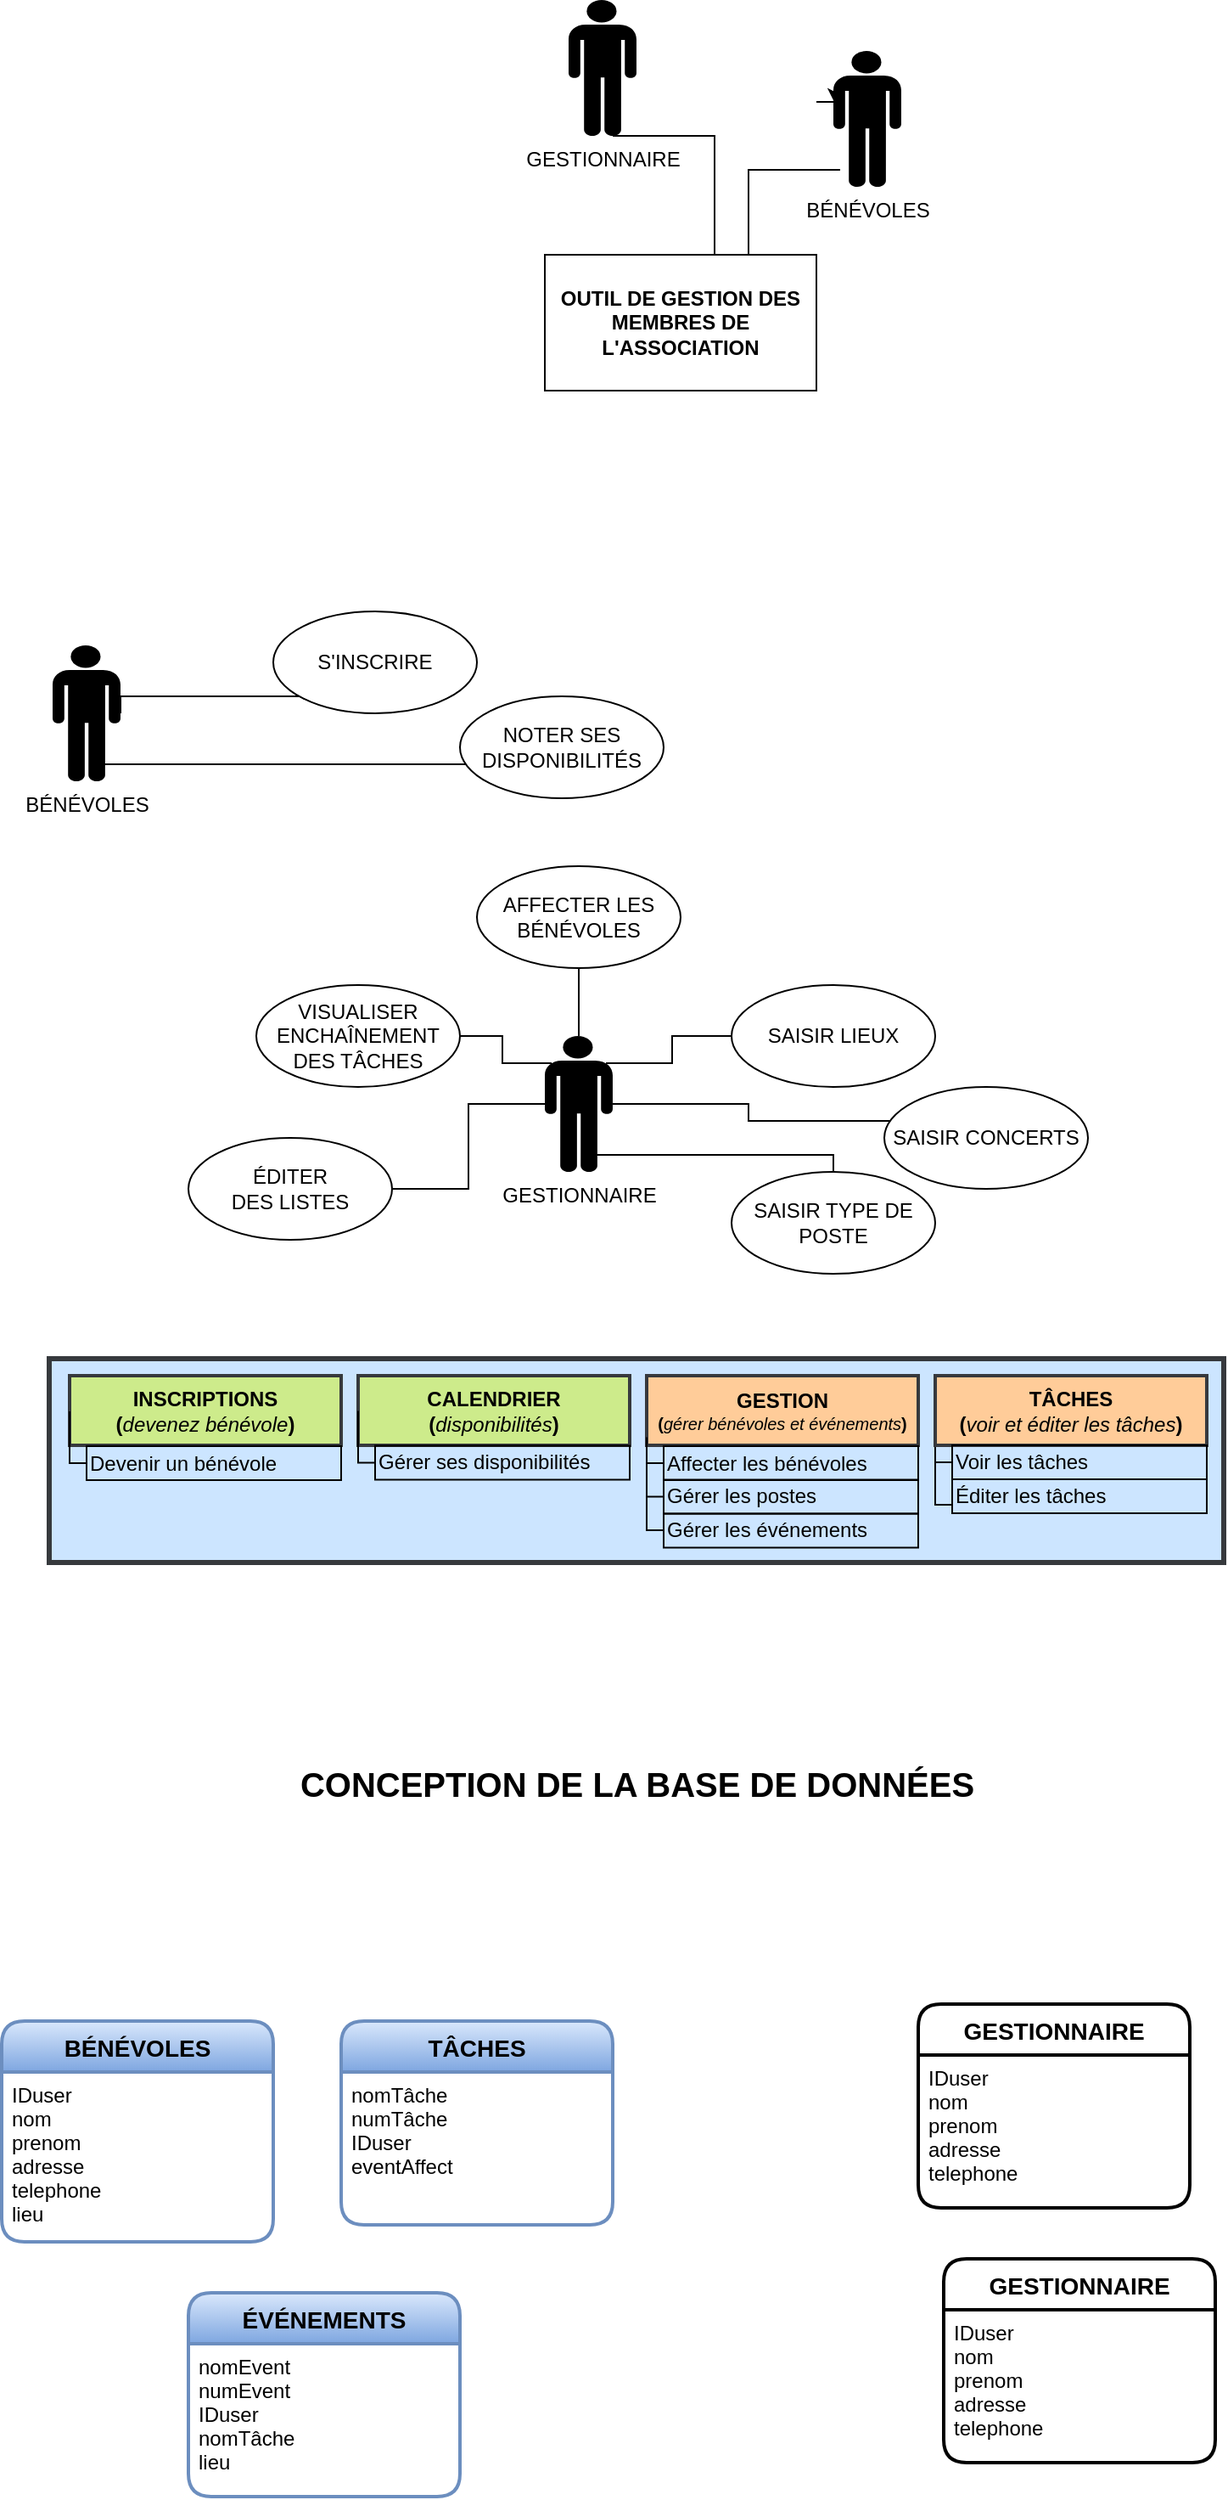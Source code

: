 <mxfile version="15.5.2" type="github">
  <diagram id="C5RBs43oDa-KdzZeNtuy" name="Page-1">
    <mxGraphModel dx="1038" dy="534" grid="1" gridSize="10" guides="1" tooltips="1" connect="1" arrows="1" fold="1" page="1" pageScale="1" pageWidth="827" pageHeight="1169" math="0" shadow="0">
      <root>
        <mxCell id="WIyWlLk6GJQsqaUBKTNV-0" />
        <mxCell id="WIyWlLk6GJQsqaUBKTNV-1" parent="WIyWlLk6GJQsqaUBKTNV-0" />
        <mxCell id="_pYosGrHa2MGI-XEjOZO-3" value="&lt;b&gt;OUTIL DE GESTION DES MEMBRES DE L&#39;ASSOCIATION&lt;/b&gt;" style="whiteSpace=wrap;html=1;" parent="WIyWlLk6GJQsqaUBKTNV-1" vertex="1">
          <mxGeometry x="360" y="240" width="160" height="80" as="geometry" />
        </mxCell>
        <mxCell id="_pYosGrHa2MGI-XEjOZO-16" style="edgeStyle=orthogonalEdgeStyle;rounded=0;orthogonalLoop=1;jettySize=auto;html=1;exitX=0.65;exitY=1;exitDx=0;exitDy=0;exitPerimeter=0;entryX=0.625;entryY=0;entryDx=0;entryDy=0;entryPerimeter=0;endArrow=none;endFill=0;" parent="WIyWlLk6GJQsqaUBKTNV-1" source="_pYosGrHa2MGI-XEjOZO-8" target="_pYosGrHa2MGI-XEjOZO-3" edge="1">
          <mxGeometry relative="1" as="geometry">
            <Array as="points">
              <mxPoint x="460" y="170" />
            </Array>
          </mxGeometry>
        </mxCell>
        <mxCell id="_pYosGrHa2MGI-XEjOZO-8" value="GESTIONNAIRE" style="shape=mxgraph.signs.people.man_1;html=1;pointerEvents=1;fillColor=#000000;strokeColor=none;verticalLabelPosition=bottom;verticalAlign=top;align=center;sketch=0;" parent="WIyWlLk6GJQsqaUBKTNV-1" vertex="1">
          <mxGeometry x="374" y="90" width="40" height="80" as="geometry" />
        </mxCell>
        <mxCell id="_pYosGrHa2MGI-XEjOZO-14" style="edgeStyle=orthogonalEdgeStyle;rounded=0;orthogonalLoop=1;jettySize=auto;html=1;exitX=0.35;exitY=1;exitDx=0;exitDy=0;exitPerimeter=0;entryX=0.75;entryY=0;entryDx=0;entryDy=0;endArrow=none;endFill=0;" parent="WIyWlLk6GJQsqaUBKTNV-1" target="_pYosGrHa2MGI-XEjOZO-3" edge="1">
          <mxGeometry relative="1" as="geometry">
            <mxPoint x="534" y="190" as="sourcePoint" />
            <Array as="points">
              <mxPoint x="480" y="190" />
            </Array>
          </mxGeometry>
        </mxCell>
        <mxCell id="_pYosGrHa2MGI-XEjOZO-12" style="edgeStyle=orthogonalEdgeStyle;rounded=0;orthogonalLoop=1;jettySize=auto;html=1;exitX=0;exitY=0.5;exitDx=0;exitDy=0;exitPerimeter=0;entryX=0.275;entryY=0.513;entryDx=0;entryDy=0;entryPerimeter=0;" parent="WIyWlLk6GJQsqaUBKTNV-1" edge="1">
          <mxGeometry relative="1" as="geometry">
            <mxPoint x="520" y="150" as="sourcePoint" />
            <mxPoint x="531" y="151.04" as="targetPoint" />
          </mxGeometry>
        </mxCell>
        <mxCell id="_pYosGrHa2MGI-XEjOZO-35" style="edgeStyle=orthogonalEdgeStyle;rounded=0;orthogonalLoop=1;jettySize=auto;html=1;exitX=0.65;exitY=1;exitDx=0;exitDy=0;exitPerimeter=0;endArrow=none;endFill=0;" parent="WIyWlLk6GJQsqaUBKTNV-1" source="_pYosGrHa2MGI-XEjOZO-23" target="_pYosGrHa2MGI-XEjOZO-33" edge="1">
          <mxGeometry relative="1" as="geometry">
            <Array as="points">
              <mxPoint x="386" y="770" />
              <mxPoint x="530" y="770" />
            </Array>
          </mxGeometry>
        </mxCell>
        <mxCell id="_pYosGrHa2MGI-XEjOZO-36" style="edgeStyle=orthogonalEdgeStyle;rounded=0;orthogonalLoop=1;jettySize=auto;html=1;exitX=1;exitY=0.5;exitDx=0;exitDy=0;exitPerimeter=0;entryX=0;entryY=0;entryDx=0;entryDy=0;endArrow=none;endFill=0;" parent="WIyWlLk6GJQsqaUBKTNV-1" source="_pYosGrHa2MGI-XEjOZO-23" target="_pYosGrHa2MGI-XEjOZO-32" edge="1">
          <mxGeometry relative="1" as="geometry">
            <Array as="points">
              <mxPoint x="480" y="740" />
              <mxPoint x="480" y="750" />
              <mxPoint x="578" y="750" />
            </Array>
          </mxGeometry>
        </mxCell>
        <mxCell id="_pYosGrHa2MGI-XEjOZO-37" style="edgeStyle=orthogonalEdgeStyle;rounded=0;orthogonalLoop=1;jettySize=auto;html=1;exitX=0.9;exitY=0.2;exitDx=0;exitDy=0;exitPerimeter=0;endArrow=none;endFill=0;" parent="WIyWlLk6GJQsqaUBKTNV-1" source="_pYosGrHa2MGI-XEjOZO-23" target="_pYosGrHa2MGI-XEjOZO-31" edge="1">
          <mxGeometry relative="1" as="geometry" />
        </mxCell>
        <mxCell id="_pYosGrHa2MGI-XEjOZO-39" style="edgeStyle=orthogonalEdgeStyle;rounded=0;orthogonalLoop=1;jettySize=auto;html=1;exitX=0.5;exitY=0;exitDx=0;exitDy=0;exitPerimeter=0;endArrow=none;endFill=0;entryX=0.5;entryY=1;entryDx=0;entryDy=0;" parent="WIyWlLk6GJQsqaUBKTNV-1" source="_pYosGrHa2MGI-XEjOZO-23" target="_pYosGrHa2MGI-XEjOZO-38" edge="1">
          <mxGeometry relative="1" as="geometry">
            <mxPoint x="380" y="670" as="targetPoint" />
          </mxGeometry>
        </mxCell>
        <mxCell id="_pYosGrHa2MGI-XEjOZO-42" style="edgeStyle=orthogonalEdgeStyle;rounded=0;orthogonalLoop=1;jettySize=auto;html=1;exitX=0.1;exitY=0.2;exitDx=0;exitDy=0;exitPerimeter=0;entryX=1;entryY=0.5;entryDx=0;entryDy=0;endArrow=none;endFill=0;" parent="WIyWlLk6GJQsqaUBKTNV-1" source="_pYosGrHa2MGI-XEjOZO-23" target="_pYosGrHa2MGI-XEjOZO-40" edge="1">
          <mxGeometry relative="1" as="geometry" />
        </mxCell>
        <mxCell id="_pYosGrHa2MGI-XEjOZO-43" style="edgeStyle=orthogonalEdgeStyle;rounded=0;orthogonalLoop=1;jettySize=auto;html=1;exitX=0;exitY=0.5;exitDx=0;exitDy=0;exitPerimeter=0;endArrow=none;endFill=0;" parent="WIyWlLk6GJQsqaUBKTNV-1" source="_pYosGrHa2MGI-XEjOZO-23" target="_pYosGrHa2MGI-XEjOZO-41" edge="1">
          <mxGeometry relative="1" as="geometry" />
        </mxCell>
        <mxCell id="_pYosGrHa2MGI-XEjOZO-23" value="GESTIONNAIRE" style="shape=mxgraph.signs.people.man_1;html=1;pointerEvents=1;fillColor=#000000;strokeColor=none;verticalLabelPosition=bottom;verticalAlign=top;align=center;sketch=0;" parent="WIyWlLk6GJQsqaUBKTNV-1" vertex="1">
          <mxGeometry x="360" y="700" width="40" height="80" as="geometry" />
        </mxCell>
        <mxCell id="_pYosGrHa2MGI-XEjOZO-24" value="BÉNÉVOLES" style="shape=mxgraph.signs.people.man_1;html=1;pointerEvents=1;fillColor=#000000;strokeColor=none;verticalLabelPosition=bottom;verticalAlign=top;align=center;sketch=0;" parent="WIyWlLk6GJQsqaUBKTNV-1" vertex="1">
          <mxGeometry x="530" y="120" width="40" height="80" as="geometry" />
        </mxCell>
        <mxCell id="_pYosGrHa2MGI-XEjOZO-28" style="edgeStyle=orthogonalEdgeStyle;rounded=0;orthogonalLoop=1;jettySize=auto;html=1;exitX=1;exitY=0.5;exitDx=0;exitDy=0;exitPerimeter=0;entryX=0;entryY=1;entryDx=0;entryDy=0;endArrow=none;endFill=0;" parent="WIyWlLk6GJQsqaUBKTNV-1" source="_pYosGrHa2MGI-XEjOZO-25" target="_pYosGrHa2MGI-XEjOZO-26" edge="1">
          <mxGeometry relative="1" as="geometry">
            <Array as="points">
              <mxPoint x="110" y="500" />
              <mxPoint x="223" y="500" />
              <mxPoint x="223" y="501" />
            </Array>
          </mxGeometry>
        </mxCell>
        <mxCell id="_pYosGrHa2MGI-XEjOZO-29" style="edgeStyle=orthogonalEdgeStyle;rounded=0;orthogonalLoop=1;jettySize=auto;html=1;exitX=0.65;exitY=1;exitDx=0;exitDy=0;exitPerimeter=0;endArrow=none;endFill=0;" parent="WIyWlLk6GJQsqaUBKTNV-1" source="_pYosGrHa2MGI-XEjOZO-25" edge="1">
          <mxGeometry relative="1" as="geometry">
            <mxPoint x="360" y="500" as="targetPoint" />
            <Array as="points">
              <mxPoint x="96" y="540" />
              <mxPoint x="360" y="540" />
            </Array>
          </mxGeometry>
        </mxCell>
        <mxCell id="_pYosGrHa2MGI-XEjOZO-25" value="BÉNÉVOLES" style="shape=mxgraph.signs.people.man_1;html=1;pointerEvents=1;fillColor=#000000;strokeColor=none;verticalLabelPosition=bottom;verticalAlign=top;align=center;sketch=0;" parent="WIyWlLk6GJQsqaUBKTNV-1" vertex="1">
          <mxGeometry x="70" y="470" width="40" height="80" as="geometry" />
        </mxCell>
        <mxCell id="_pYosGrHa2MGI-XEjOZO-26" value="S&#39;INSCRIRE" style="ellipse;whiteSpace=wrap;html=1;" parent="WIyWlLk6GJQsqaUBKTNV-1" vertex="1">
          <mxGeometry x="200" y="450" width="120" height="60" as="geometry" />
        </mxCell>
        <mxCell id="_pYosGrHa2MGI-XEjOZO-27" value="&lt;div&gt;NOTER SES&lt;/div&gt;&lt;div&gt;DISPONIBILITÉS&lt;br&gt;&lt;/div&gt;" style="ellipse;whiteSpace=wrap;html=1;" parent="WIyWlLk6GJQsqaUBKTNV-1" vertex="1">
          <mxGeometry x="310" y="500" width="120" height="60" as="geometry" />
        </mxCell>
        <mxCell id="_pYosGrHa2MGI-XEjOZO-31" value="SAISIR LIEUX" style="ellipse;whiteSpace=wrap;html=1;" parent="WIyWlLk6GJQsqaUBKTNV-1" vertex="1">
          <mxGeometry x="470" y="670" width="120" height="60" as="geometry" />
        </mxCell>
        <mxCell id="_pYosGrHa2MGI-XEjOZO-32" value="SAISIR CONCERTS" style="ellipse;whiteSpace=wrap;html=1;" parent="WIyWlLk6GJQsqaUBKTNV-1" vertex="1">
          <mxGeometry x="560" y="730" width="120" height="60" as="geometry" />
        </mxCell>
        <mxCell id="_pYosGrHa2MGI-XEjOZO-33" value="&lt;div&gt;SAISIR TYPE DE&lt;/div&gt;&lt;div&gt;POSTE&lt;br&gt;&lt;/div&gt;" style="ellipse;whiteSpace=wrap;html=1;" parent="WIyWlLk6GJQsqaUBKTNV-1" vertex="1">
          <mxGeometry x="470" y="780" width="120" height="60" as="geometry" />
        </mxCell>
        <mxCell id="_pYosGrHa2MGI-XEjOZO-38" value="&lt;div&gt;AFFECTER LES&lt;/div&gt;&lt;div&gt;BÉNÉVOLES&lt;br&gt;&lt;/div&gt;" style="ellipse;whiteSpace=wrap;html=1;" parent="WIyWlLk6GJQsqaUBKTNV-1" vertex="1">
          <mxGeometry x="320" y="600" width="120" height="60" as="geometry" />
        </mxCell>
        <mxCell id="_pYosGrHa2MGI-XEjOZO-40" value="&lt;div&gt;VISUALISER&lt;/div&gt;&lt;div&gt;ENCHAÎNEMENT&lt;/div&gt;&lt;div&gt;DES TÂCHES&lt;/div&gt;" style="ellipse;whiteSpace=wrap;html=1;" parent="WIyWlLk6GJQsqaUBKTNV-1" vertex="1">
          <mxGeometry x="190" y="670" width="120" height="60" as="geometry" />
        </mxCell>
        <mxCell id="_pYosGrHa2MGI-XEjOZO-41" value="&lt;div&gt;ÉDITER&lt;/div&gt;&lt;div&gt;DES LISTES&lt;br&gt;&lt;/div&gt;" style="ellipse;whiteSpace=wrap;html=1;" parent="WIyWlLk6GJQsqaUBKTNV-1" vertex="1">
          <mxGeometry x="150" y="760" width="120" height="60" as="geometry" />
        </mxCell>
        <mxCell id="_pYosGrHa2MGI-XEjOZO-44" value="" style="whiteSpace=wrap;html=1;fillColor=#cce5ff;strokeColor=#36393d;strokeWidth=3;" parent="WIyWlLk6GJQsqaUBKTNV-1" vertex="1">
          <mxGeometry x="68" y="890" width="692" height="120" as="geometry" />
        </mxCell>
        <mxCell id="_pYosGrHa2MGI-XEjOZO-80" style="edgeStyle=orthogonalEdgeStyle;rounded=0;orthogonalLoop=1;jettySize=auto;html=1;exitX=0;exitY=0.75;exitDx=0;exitDy=0;entryX=0;entryY=0.5;entryDx=0;entryDy=0;endArrow=none;endFill=0;" parent="WIyWlLk6GJQsqaUBKTNV-1" source="_pYosGrHa2MGI-XEjOZO-55" target="_pYosGrHa2MGI-XEjOZO-74" edge="1">
          <mxGeometry relative="1" as="geometry">
            <Array as="points">
              <mxPoint x="420" y="952" />
            </Array>
          </mxGeometry>
        </mxCell>
        <mxCell id="_pYosGrHa2MGI-XEjOZO-55" value="&lt;div&gt;&lt;b&gt;GESTION&lt;/b&gt;&lt;/div&gt;&lt;div style=&quot;font-size: 10px&quot;&gt;&lt;b&gt;(&lt;/b&gt;&lt;i&gt;gérer bénévoles et événements&lt;/i&gt;&lt;b&gt;)&lt;/b&gt;&lt;br&gt;&lt;/div&gt;" style="whiteSpace=wrap;html=1;fillColor=#ffcc99;strokeColor=#36393d;strokeWidth=2;" parent="WIyWlLk6GJQsqaUBKTNV-1" vertex="1">
          <mxGeometry x="420" y="900" width="160" height="41" as="geometry" />
        </mxCell>
        <mxCell id="_pYosGrHa2MGI-XEjOZO-65" style="edgeStyle=orthogonalEdgeStyle;rounded=0;orthogonalLoop=1;jettySize=auto;html=1;entryX=0;entryY=0.75;entryDx=0;entryDy=0;endArrow=none;endFill=0;exitX=0;exitY=1;exitDx=0;exitDy=0;" parent="WIyWlLk6GJQsqaUBKTNV-1" source="_pYosGrHa2MGI-XEjOZO-57" target="_pYosGrHa2MGI-XEjOZO-62" edge="1">
          <mxGeometry relative="1" as="geometry">
            <Array as="points">
              <mxPoint x="590" y="976" />
            </Array>
          </mxGeometry>
        </mxCell>
        <mxCell id="_pYosGrHa2MGI-XEjOZO-67" style="edgeStyle=orthogonalEdgeStyle;rounded=0;orthogonalLoop=1;jettySize=auto;html=1;exitX=0;exitY=1;exitDx=0;exitDy=0;entryX=0;entryY=0.5;entryDx=0;entryDy=0;endArrow=none;endFill=0;" parent="WIyWlLk6GJQsqaUBKTNV-1" source="_pYosGrHa2MGI-XEjOZO-57" target="_pYosGrHa2MGI-XEjOZO-61" edge="1">
          <mxGeometry relative="1" as="geometry" />
        </mxCell>
        <mxCell id="_pYosGrHa2MGI-XEjOZO-68" style="edgeStyle=orthogonalEdgeStyle;rounded=0;orthogonalLoop=1;jettySize=auto;html=1;exitX=0;exitY=0.5;exitDx=0;exitDy=0;entryX=0;entryY=0.5;entryDx=0;entryDy=0;endArrow=none;endFill=0;" parent="WIyWlLk6GJQsqaUBKTNV-1" source="_pYosGrHa2MGI-XEjOZO-57" target="_pYosGrHa2MGI-XEjOZO-61" edge="1">
          <mxGeometry relative="1" as="geometry">
            <Array as="points">
              <mxPoint x="590" y="951" />
            </Array>
          </mxGeometry>
        </mxCell>
        <mxCell id="_pYosGrHa2MGI-XEjOZO-57" value="&lt;div&gt;&lt;b&gt;TÂCHES&lt;/b&gt;&lt;/div&gt;&lt;div&gt;&lt;b&gt;(&lt;/b&gt;&lt;i&gt;voir et éditer les tâches&lt;/i&gt;&lt;b&gt;)&lt;/b&gt;&lt;br&gt;&lt;/div&gt;" style="whiteSpace=wrap;html=1;fillColor=#ffcc99;strokeColor=#36393d;strokeWidth=2;" parent="WIyWlLk6GJQsqaUBKTNV-1" vertex="1">
          <mxGeometry x="590" y="900" width="160" height="41" as="geometry" />
        </mxCell>
        <mxCell id="_pYosGrHa2MGI-XEjOZO-58" value="&lt;div&gt;&lt;b&gt;INSCRIPTIONS&lt;/b&gt;&lt;/div&gt;&lt;div&gt;&lt;b&gt;(&lt;/b&gt;&lt;i&gt;devenez bénévole&lt;/i&gt;&lt;b&gt;)&lt;/b&gt;&lt;br&gt;&lt;b&gt;&lt;/b&gt;&lt;/div&gt;" style="whiteSpace=wrap;html=1;fillColor=#cdeb8b;strokeColor=#36393d;strokeWidth=2;" parent="WIyWlLk6GJQsqaUBKTNV-1" vertex="1">
          <mxGeometry x="80" y="900" width="160" height="41" as="geometry" />
        </mxCell>
        <mxCell id="_pYosGrHa2MGI-XEjOZO-59" value="&lt;div&gt;&lt;b&gt;CALENDRIER&lt;/b&gt;&lt;/div&gt;&lt;div&gt;&lt;b&gt;(&lt;/b&gt;&lt;i&gt;disponibilités&lt;/i&gt;&lt;b&gt;)&lt;/b&gt;&lt;br&gt;&lt;b&gt;&lt;/b&gt;&lt;/div&gt;" style="whiteSpace=wrap;html=1;fillColor=#cdeb8b;strokeColor=#36393d;strokeWidth=2;" parent="WIyWlLk6GJQsqaUBKTNV-1" vertex="1">
          <mxGeometry x="250" y="900" width="160" height="41" as="geometry" />
        </mxCell>
        <mxCell id="_pYosGrHa2MGI-XEjOZO-61" value="Voir les tâches" style="whiteSpace=wrap;html=1;fillColor=none;strokeWidth=1;align=left;" parent="WIyWlLk6GJQsqaUBKTNV-1" vertex="1">
          <mxGeometry x="600" y="941" width="150" height="20" as="geometry" />
        </mxCell>
        <mxCell id="_pYosGrHa2MGI-XEjOZO-62" value="&lt;div&gt;Éditer les tâches&lt;br&gt;&lt;/div&gt;" style="whiteSpace=wrap;html=1;fillColor=none;strokeWidth=1;align=left;" parent="WIyWlLk6GJQsqaUBKTNV-1" vertex="1">
          <mxGeometry x="600" y="961" width="150" height="20" as="geometry" />
        </mxCell>
        <mxCell id="_pYosGrHa2MGI-XEjOZO-72" style="edgeStyle=orthogonalEdgeStyle;rounded=0;orthogonalLoop=1;jettySize=auto;html=1;exitX=0;exitY=0.5;exitDx=0;exitDy=0;entryX=0;entryY=0.5;entryDx=0;entryDy=0;endArrow=none;endFill=0;" parent="WIyWlLk6GJQsqaUBKTNV-1" target="_pYosGrHa2MGI-XEjOZO-73" edge="1">
          <mxGeometry relative="1" as="geometry">
            <mxPoint x="250" y="920.75" as="sourcePoint" />
            <Array as="points">
              <mxPoint x="250" y="951.25" />
            </Array>
          </mxGeometry>
        </mxCell>
        <mxCell id="_pYosGrHa2MGI-XEjOZO-73" value="Gérer ses disponibilités" style="whiteSpace=wrap;html=1;fillColor=none;strokeWidth=1;align=left;" parent="WIyWlLk6GJQsqaUBKTNV-1" vertex="1">
          <mxGeometry x="260" y="941.25" width="150" height="20" as="geometry" />
        </mxCell>
        <mxCell id="_pYosGrHa2MGI-XEjOZO-74" value="Affecter les bénévoles" style="whiteSpace=wrap;html=1;fillColor=none;strokeWidth=1;align=left;" parent="WIyWlLk6GJQsqaUBKTNV-1" vertex="1">
          <mxGeometry x="430" y="941.5" width="150" height="20" as="geometry" />
        </mxCell>
        <mxCell id="_pYosGrHa2MGI-XEjOZO-77" style="edgeStyle=orthogonalEdgeStyle;rounded=0;orthogonalLoop=1;jettySize=auto;html=1;entryX=0;entryY=0.75;entryDx=0;entryDy=0;endArrow=none;endFill=0;exitX=0;exitY=1;exitDx=0;exitDy=0;" parent="WIyWlLk6GJQsqaUBKTNV-1" edge="1">
          <mxGeometry relative="1" as="geometry">
            <mxPoint x="420" y="936.25" as="sourcePoint" />
            <Array as="points">
              <mxPoint x="420" y="971.25" />
            </Array>
            <mxPoint x="430" y="971.25" as="targetPoint" />
          </mxGeometry>
        </mxCell>
        <mxCell id="_pYosGrHa2MGI-XEjOZO-78" value="Gérer les postes" style="whiteSpace=wrap;html=1;fillColor=none;strokeWidth=1;align=left;" parent="WIyWlLk6GJQsqaUBKTNV-1" vertex="1">
          <mxGeometry x="430" y="961.25" width="150" height="20" as="geometry" />
        </mxCell>
        <mxCell id="_pYosGrHa2MGI-XEjOZO-81" style="edgeStyle=orthogonalEdgeStyle;rounded=0;orthogonalLoop=1;jettySize=auto;html=1;exitX=0;exitY=0.5;exitDx=0;exitDy=0;entryX=0;entryY=0.5;entryDx=0;entryDy=0;endArrow=none;endFill=0;" parent="WIyWlLk6GJQsqaUBKTNV-1" target="_pYosGrHa2MGI-XEjOZO-82" edge="1">
          <mxGeometry relative="1" as="geometry">
            <mxPoint x="80" y="921" as="sourcePoint" />
            <Array as="points">
              <mxPoint x="80" y="951.5" />
            </Array>
          </mxGeometry>
        </mxCell>
        <mxCell id="_pYosGrHa2MGI-XEjOZO-82" value="Devenir un bénévole" style="whiteSpace=wrap;html=1;fillColor=none;strokeWidth=1;align=left;" parent="WIyWlLk6GJQsqaUBKTNV-1" vertex="1">
          <mxGeometry x="90" y="941.5" width="150" height="20" as="geometry" />
        </mxCell>
        <mxCell id="_pYosGrHa2MGI-XEjOZO-83" style="edgeStyle=orthogonalEdgeStyle;rounded=0;orthogonalLoop=1;jettySize=auto;html=1;entryX=0;entryY=0.75;entryDx=0;entryDy=0;endArrow=none;endFill=0;exitX=0;exitY=1;exitDx=0;exitDy=0;" parent="WIyWlLk6GJQsqaUBKTNV-1" target="_pYosGrHa2MGI-XEjOZO-84" edge="1">
          <mxGeometry relative="1" as="geometry">
            <mxPoint x="420" y="961" as="sourcePoint" />
            <Array as="points">
              <mxPoint x="420" y="991" />
              <mxPoint x="430" y="991" />
            </Array>
          </mxGeometry>
        </mxCell>
        <mxCell id="_pYosGrHa2MGI-XEjOZO-84" value="Gérer les événements" style="whiteSpace=wrap;html=1;fillColor=none;strokeWidth=1;align=left;" parent="WIyWlLk6GJQsqaUBKTNV-1" vertex="1">
          <mxGeometry x="430" y="981.25" width="150" height="20" as="geometry" />
        </mxCell>
        <mxCell id="ANoVoo3EdIFNYSjs5ymE-72" value="&lt;b style=&quot;font-size: 20px&quot;&gt;&lt;font style=&quot;font-size: 20px&quot;&gt;CONCEPTION DE LA BASE DE DONNÉES&lt;/font&gt;&lt;br&gt;&lt;/b&gt;" style="text;html=1;align=center;verticalAlign=middle;resizable=0;points=[];autosize=1;strokeColor=none;fillColor=none;" vertex="1" parent="WIyWlLk6GJQsqaUBKTNV-1">
          <mxGeometry x="209" y="1130" width="410" height="20" as="geometry" />
        </mxCell>
        <mxCell id="ANoVoo3EdIFNYSjs5ymE-74" value="BÉNÉVOLES" style="swimlane;childLayout=stackLayout;horizontal=1;startSize=30;horizontalStack=0;rounded=1;fontSize=14;fontStyle=1;strokeWidth=2;resizeParent=0;resizeLast=1;shadow=0;dashed=0;align=center;fillColor=#dae8fc;gradientColor=#7ea6e0;strokeColor=#6c8ebf;" vertex="1" parent="WIyWlLk6GJQsqaUBKTNV-1">
          <mxGeometry x="40" y="1280" width="160" height="130" as="geometry" />
        </mxCell>
        <mxCell id="ANoVoo3EdIFNYSjs5ymE-75" value="IDuser&#xa;nom&#xa;prenom&#xa;adresse&#xa;telephone&#xa;lieu&#xa;" style="align=left;strokeColor=none;fillColor=none;spacingLeft=4;fontSize=12;verticalAlign=top;resizable=0;rotatable=0;part=1;" vertex="1" parent="ANoVoo3EdIFNYSjs5ymE-74">
          <mxGeometry y="30" width="160" height="100" as="geometry" />
        </mxCell>
        <mxCell id="ANoVoo3EdIFNYSjs5ymE-76" value="GESTIONNAIRE" style="swimlane;childLayout=stackLayout;horizontal=1;startSize=30;horizontalStack=0;rounded=1;fontSize=14;fontStyle=1;strokeWidth=2;resizeParent=0;resizeLast=1;shadow=0;dashed=0;align=center;fillColor=none;" vertex="1" parent="WIyWlLk6GJQsqaUBKTNV-1">
          <mxGeometry x="580" y="1270" width="160" height="120" as="geometry" />
        </mxCell>
        <mxCell id="ANoVoo3EdIFNYSjs5ymE-77" value="IDuser&#xa;nom&#xa;prenom&#xa;adresse&#xa;telephone&#xa;" style="align=left;strokeColor=none;fillColor=none;spacingLeft=4;fontSize=12;verticalAlign=top;resizable=0;rotatable=0;part=1;" vertex="1" parent="ANoVoo3EdIFNYSjs5ymE-76">
          <mxGeometry y="30" width="160" height="90" as="geometry" />
        </mxCell>
        <mxCell id="ANoVoo3EdIFNYSjs5ymE-78" value="ÉVÉNEMENTS" style="swimlane;childLayout=stackLayout;horizontal=1;startSize=30;horizontalStack=0;rounded=1;fontSize=14;fontStyle=1;strokeWidth=2;resizeParent=0;resizeLast=1;shadow=0;dashed=0;align=center;fillColor=#dae8fc;strokeColor=#6c8ebf;gradientColor=#7ea6e0;" vertex="1" parent="WIyWlLk6GJQsqaUBKTNV-1">
          <mxGeometry x="150" y="1440" width="160" height="120" as="geometry" />
        </mxCell>
        <mxCell id="ANoVoo3EdIFNYSjs5ymE-79" value="nomEvent&#xa;numEvent&#xa;IDuser&#xa;nomTâche&#xa;lieu&#xa;" style="align=left;strokeColor=none;fillColor=none;spacingLeft=4;fontSize=12;verticalAlign=top;resizable=0;rotatable=0;part=1;" vertex="1" parent="ANoVoo3EdIFNYSjs5ymE-78">
          <mxGeometry y="30" width="160" height="90" as="geometry" />
        </mxCell>
        <mxCell id="ANoVoo3EdIFNYSjs5ymE-187" value="TÂCHES" style="swimlane;childLayout=stackLayout;horizontal=1;startSize=30;horizontalStack=0;rounded=1;fontSize=14;fontStyle=1;strokeWidth=2;resizeParent=0;resizeLast=1;shadow=0;dashed=0;align=center;fillColor=#dae8fc;strokeColor=#6c8ebf;gradientColor=#7ea6e0;glass=0;sketch=0;" vertex="1" parent="WIyWlLk6GJQsqaUBKTNV-1">
          <mxGeometry x="240" y="1280" width="160" height="120" as="geometry" />
        </mxCell>
        <mxCell id="ANoVoo3EdIFNYSjs5ymE-188" value="nomTâche&#xa;numTâche&#xa;IDuser&#xa;eventAffect" style="align=left;strokeColor=none;fillColor=none;spacingLeft=4;fontSize=12;verticalAlign=top;resizable=0;rotatable=0;part=1;" vertex="1" parent="ANoVoo3EdIFNYSjs5ymE-187">
          <mxGeometry y="30" width="160" height="90" as="geometry" />
        </mxCell>
        <mxCell id="ANoVoo3EdIFNYSjs5ymE-239" value="GESTIONNAIRE" style="swimlane;childLayout=stackLayout;horizontal=1;startSize=30;horizontalStack=0;rounded=1;fontSize=14;fontStyle=1;strokeWidth=2;resizeParent=0;resizeLast=1;shadow=0;dashed=0;align=center;fillColor=none;" vertex="1" parent="WIyWlLk6GJQsqaUBKTNV-1">
          <mxGeometry x="595" y="1420" width="160" height="120" as="geometry" />
        </mxCell>
        <mxCell id="ANoVoo3EdIFNYSjs5ymE-240" value="IDuser&#xa;nom&#xa;prenom&#xa;adresse&#xa;telephone&#xa;" style="align=left;strokeColor=none;fillColor=none;spacingLeft=4;fontSize=12;verticalAlign=top;resizable=0;rotatable=0;part=1;" vertex="1" parent="ANoVoo3EdIFNYSjs5ymE-239">
          <mxGeometry y="30" width="160" height="90" as="geometry" />
        </mxCell>
      </root>
    </mxGraphModel>
  </diagram>
</mxfile>
